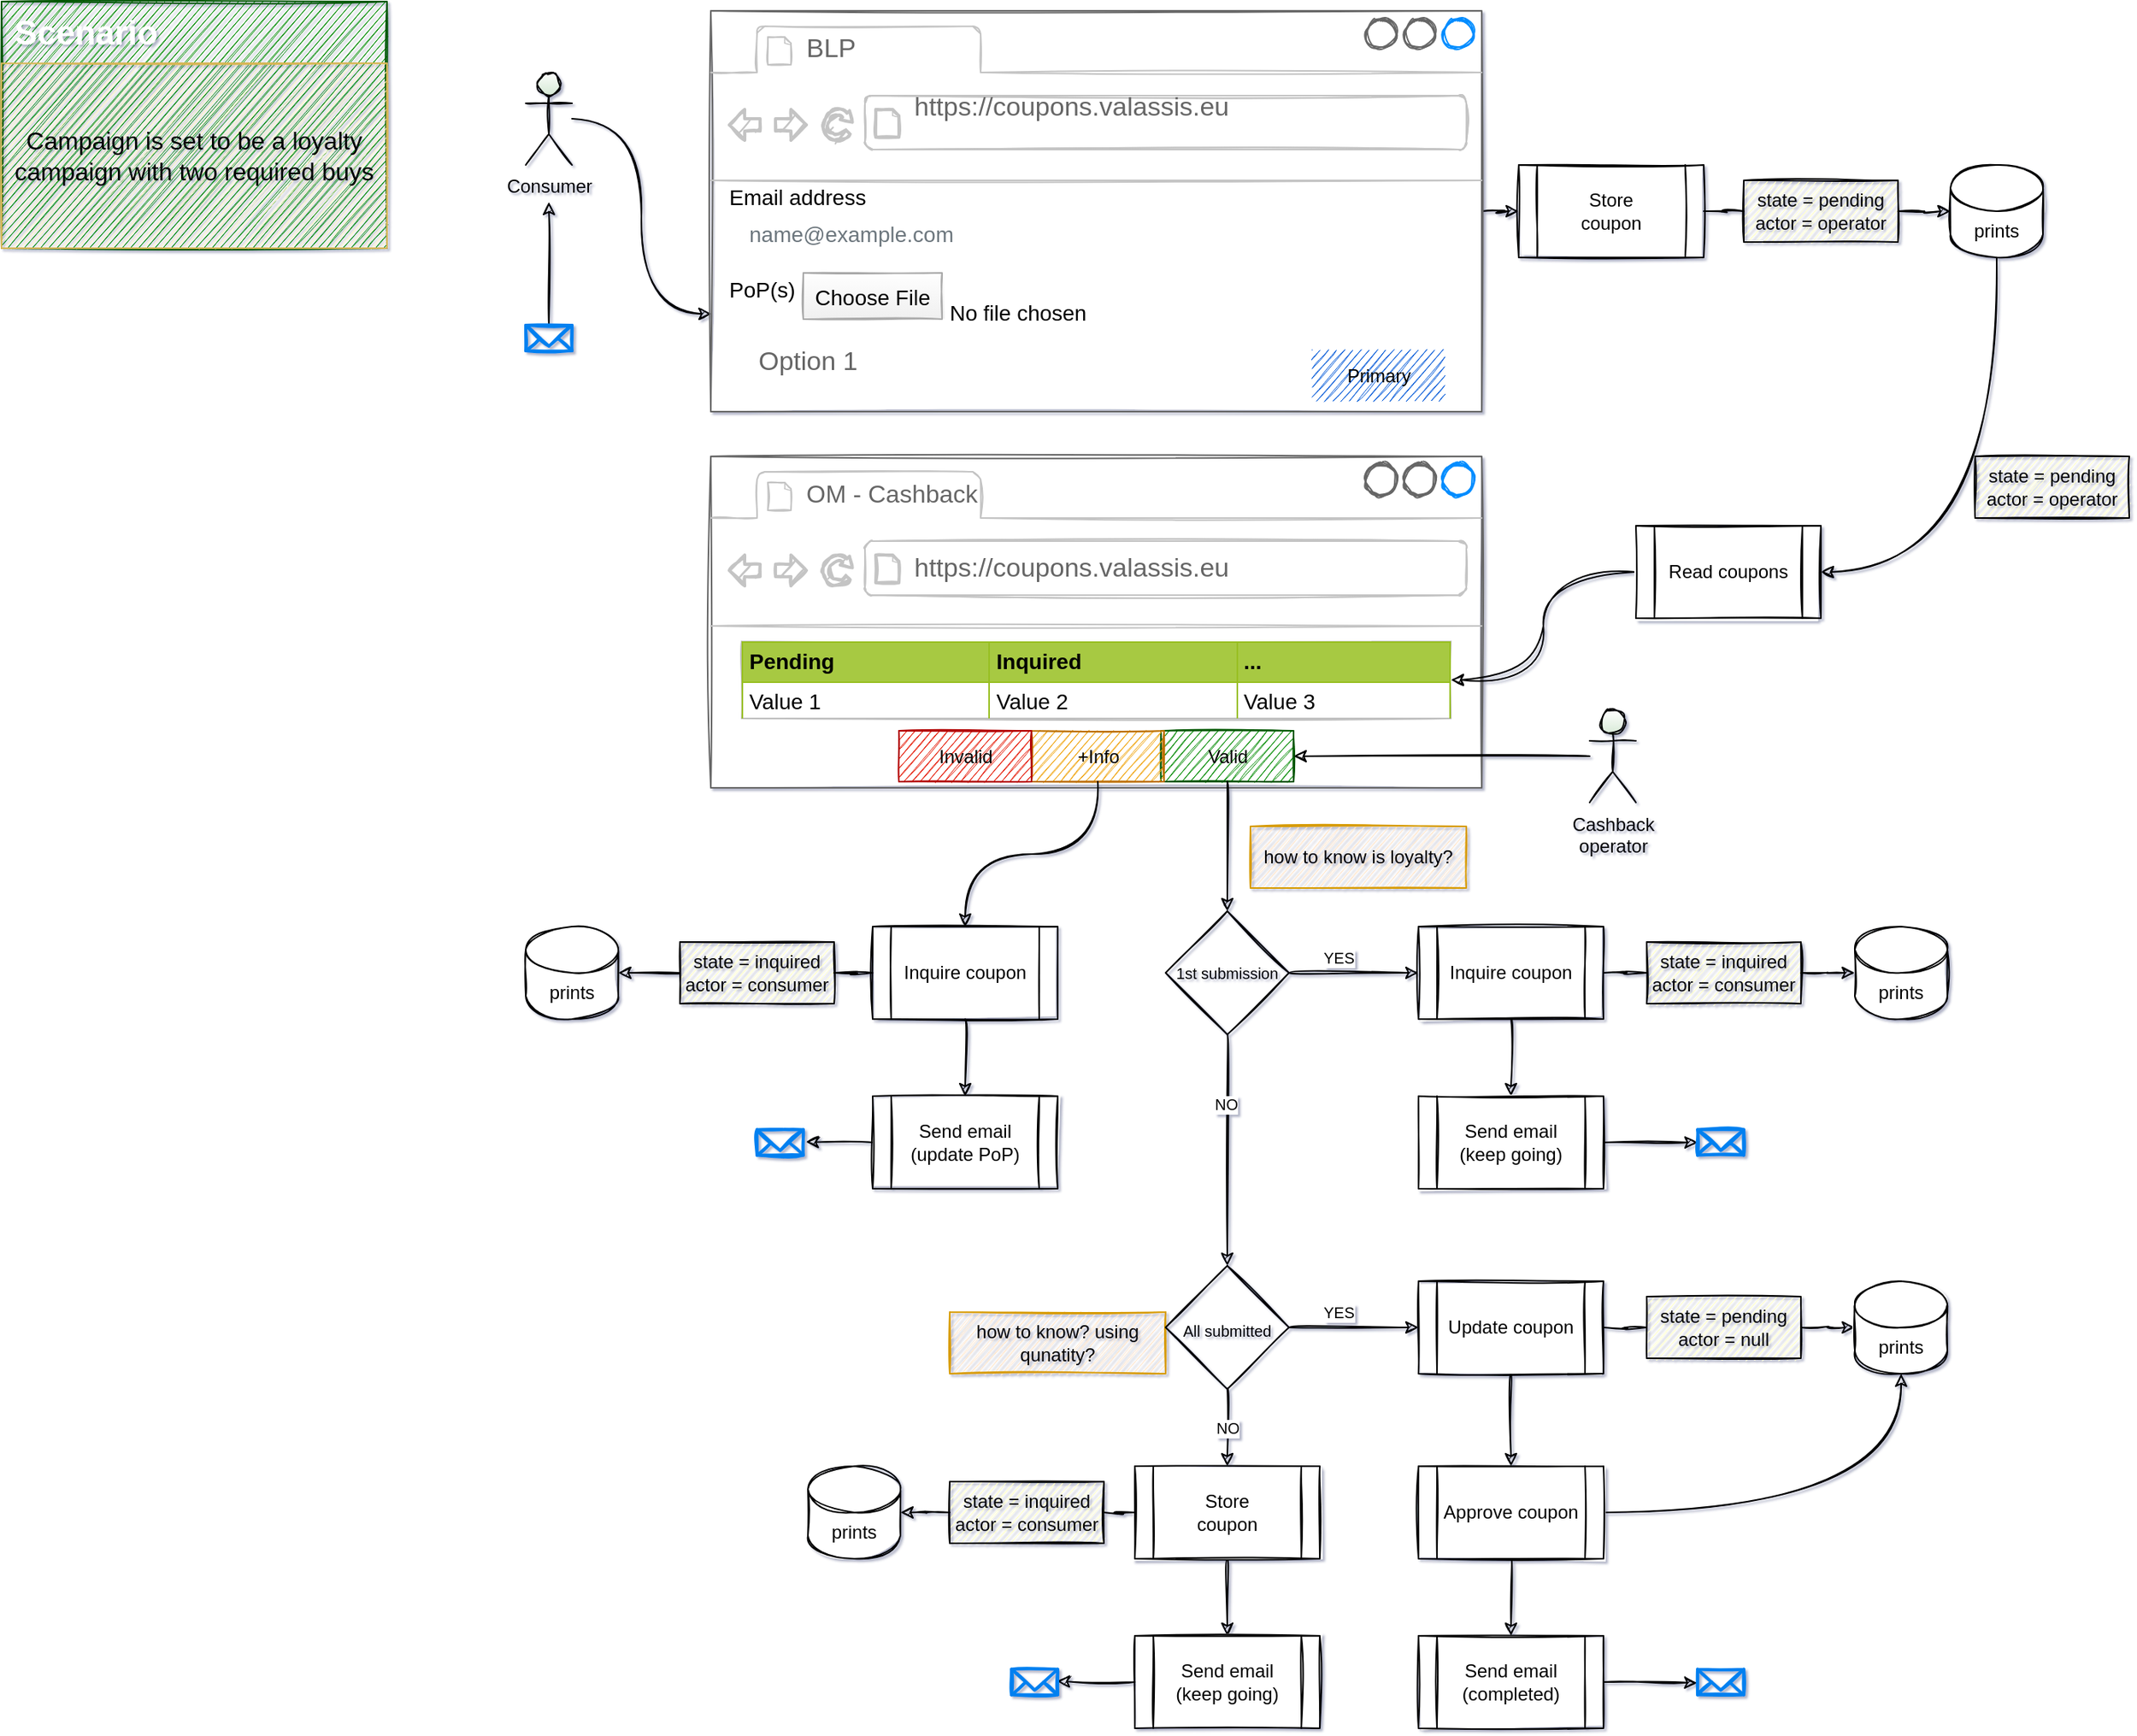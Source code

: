 <mxfile version="20.4.0" type="github" pages="3">
  <diagram id="WDtbSaIOtYO46Cujb4ph" name="User flow">
    <mxGraphModel dx="1397" dy="731" grid="1" gridSize="10" guides="1" tooltips="1" connect="1" arrows="1" fold="1" page="1" pageScale="1" pageWidth="827" pageHeight="1169" background="none" math="0" shadow="1">
      <root>
        <mxCell id="0" />
        <mxCell id="1" parent="0" />
        <mxCell id="3v_4tUWmUqK_jjppRktE-14" style="edgeStyle=orthogonalEdgeStyle;rounded=0;orthogonalLoop=1;jettySize=auto;html=1;entryX=0.001;entryY=0.756;entryDx=0;entryDy=0;entryPerimeter=0;curved=1;sketch=1;" parent="1" source="sTq3fyHOb8zxf3gA4Tlx-1" target="3v_4tUWmUqK_jjppRktE-1" edge="1">
          <mxGeometry relative="1" as="geometry" />
        </mxCell>
        <mxCell id="sTq3fyHOb8zxf3gA4Tlx-1" value="Consumer" style="shape=umlActor;verticalLabelPosition=bottom;verticalAlign=top;html=1;outlineConnect=0;flipH=1;direction=east;gradientColor=#D5E8D4;align=center;sketch=1;rounded=0;" parent="1" vertex="1">
          <mxGeometry x="370" y="56" width="30" height="60" as="geometry" />
        </mxCell>
        <mxCell id="W3pFJFj1xsrFRELfI108-1" value="" style="rounded=0;whiteSpace=wrap;html=1;fillColor=#008a00;fontColor=#FFFFFF;strokeColor=#005700;sketch=1;" parent="1" vertex="1">
          <mxGeometry x="30" y="10" width="250" height="160" as="geometry" />
        </mxCell>
        <mxCell id="W3pFJFj1xsrFRELfI108-2" value="Scenario" style="text;html=1;strokeColor=none;fillColor=none;align=center;verticalAlign=middle;whiteSpace=wrap;rounded=0;fontStyle=1;fontSize=22;fontColor=#FFFFFF;sketch=1;" parent="1" vertex="1">
          <mxGeometry x="30" y="16" width="110" height="30" as="geometry" />
        </mxCell>
        <mxCell id="W3pFJFj1xsrFRELfI108-3" value="Campaign is set to be a loyalty campaign with two required buys" style="text;html=1;strokeColor=#d6b656;fillColor=#fff2cc;align=center;verticalAlign=middle;whiteSpace=wrap;rounded=0;fontSize=16;sketch=1;" parent="1" vertex="1">
          <mxGeometry x="30" y="50" width="250" height="120" as="geometry" />
        </mxCell>
        <mxCell id="1uWXZRWAopc-pWMOSLoT-41" style="edgeStyle=orthogonalEdgeStyle;rounded=0;sketch=1;orthogonalLoop=1;jettySize=auto;html=1;entryX=0;entryY=0.5;entryDx=0;entryDy=0;shadow=0;fontSize=10;curved=1;" parent="1" source="3v_4tUWmUqK_jjppRktE-1" target="3v_4tUWmUqK_jjppRktE-19" edge="1">
          <mxGeometry relative="1" as="geometry" />
        </mxCell>
        <mxCell id="3v_4tUWmUqK_jjppRktE-1" value="" style="strokeWidth=1;shadow=0;dashed=0;align=center;html=1;shape=mxgraph.mockup.containers.browserWindow;rSize=0;strokeColor=#666666;strokeColor2=#008cff;strokeColor3=#c4c4c4;mainText=,;recursiveResize=0;sketch=1;rounded=0;" parent="1" vertex="1">
          <mxGeometry x="490" y="16" width="500" height="260" as="geometry" />
        </mxCell>
        <mxCell id="3v_4tUWmUqK_jjppRktE-2" value="BLP" style="strokeWidth=1;shadow=0;dashed=0;align=center;html=1;shape=mxgraph.mockup.containers.anchor;fontSize=17;fontColor=#666666;align=left;sketch=1;rounded=0;" parent="3v_4tUWmUqK_jjppRktE-1" vertex="1">
          <mxGeometry x="60" y="12" width="110" height="26" as="geometry" />
        </mxCell>
        <mxCell id="3v_4tUWmUqK_jjppRktE-23" value="" style="group;sketch=1;rounded=0;" parent="3v_4tUWmUqK_jjppRktE-1" vertex="1" connectable="0">
          <mxGeometry x="10" y="50" width="466" height="203" as="geometry" />
        </mxCell>
        <mxCell id="3v_4tUWmUqK_jjppRktE-3" value="https://coupons.valassis.eu" style="strokeWidth=1;shadow=0;dashed=0;align=center;html=1;shape=mxgraph.mockup.containers.anchor;rSize=0;fontSize=17;fontColor=#666666;align=left;sketch=1;rounded=0;" parent="3v_4tUWmUqK_jjppRktE-23" vertex="1">
          <mxGeometry x="120" width="250" height="26" as="geometry" />
        </mxCell>
        <mxCell id="3v_4tUWmUqK_jjppRktE-4" value="name@example.com" style="html=1;shadow=0;dashed=0;shape=mxgraph.bootstrap.rrect;rSize=5;fillColor=none;strokeColor=#999999;align=left;spacing=15;fontSize=14;fontColor=#6C767D;sketch=1;rounded=0;" parent="3v_4tUWmUqK_jjppRktE-23" vertex="1">
          <mxGeometry width="320" height="30" relative="1" as="geometry">
            <mxPoint y="80" as="offset" />
          </mxGeometry>
        </mxCell>
        <mxCell id="3v_4tUWmUqK_jjppRktE-5" value="Email address" style="fillColor=none;strokeColor=none;align=left;fontSize=14;sketch=1;rounded=0;" parent="3v_4tUWmUqK_jjppRktE-23" vertex="1">
          <mxGeometry y="50" width="260" height="40" as="geometry" />
        </mxCell>
        <mxCell id="3v_4tUWmUqK_jjppRktE-6" value="PoP(s)" style="fillColor=none;strokeColor=none;align=left;fontSize=14;sketch=1;rounded=0;" parent="3v_4tUWmUqK_jjppRktE-23" vertex="1">
          <mxGeometry y="110" width="150" height="40" as="geometry" />
        </mxCell>
        <mxCell id="3v_4tUWmUqK_jjppRktE-7" value="Choose File" style="fillColor=#FEFEFE;strokeColor=#AAAAAA;fontSize=14;gradientColor=#F0F0F0;sketch=1;rounded=0;" parent="3v_4tUWmUqK_jjppRktE-23" vertex="1">
          <mxGeometry x="50" y="120" width="90" height="30" as="geometry" />
        </mxCell>
        <mxCell id="3v_4tUWmUqK_jjppRktE-11" value="&lt;font color=&quot;#000000&quot;&gt;Primary&lt;/font&gt;" style="rounded=0;fillColor=#0057D8;strokeColor=none;html=1;fontColor=#ffffff;align=center;verticalAlign=middle;fontStyle=0;fontSize=12;sketch=1;" parent="3v_4tUWmUqK_jjppRktE-23" vertex="1">
          <mxGeometry x="380" y="170" width="86" height="33" as="geometry" />
        </mxCell>
        <mxCell id="3v_4tUWmUqK_jjppRktE-8" value="No file chosen" style="fillColor=none;strokeColor=none;align=left;fontSize=14;spacing=5;sketch=1;rounded=0;" parent="3v_4tUWmUqK_jjppRktE-1" vertex="1">
          <mxGeometry x="150" y="180" width="230" height="30" as="geometry" />
        </mxCell>
        <mxCell id="3v_4tUWmUqK_jjppRktE-9" value="Option 1" style="strokeWidth=1;shadow=0;dashed=0;align=center;html=1;shape=mxgraph.mockup.forms.rrect;rSize=0;fillColor=#eeeeee;strokeColor=#999999;gradientColor=#cccccc;align=left;spacingLeft=4;fontSize=17;fontColor=#666666;labelPosition=right;sketch=1;rounded=0;" parent="3v_4tUWmUqK_jjppRktE-1" vertex="1">
          <mxGeometry x="10" y="220" width="15" height="15" as="geometry" />
        </mxCell>
        <mxCell id="1uWXZRWAopc-pWMOSLoT-110" style="edgeStyle=orthogonalEdgeStyle;curved=1;sketch=1;hachureGap=4;jiggle=2;orthogonalLoop=1;jettySize=auto;html=1;entryX=1;entryY=0.5;entryDx=0;entryDy=0;strokeColor=default;fontFamily=Architects Daughter;fontSource=https%3A%2F%2Ffonts.googleapis.com%2Fcss%3Ffamily%3DArchitects%2BDaughter;fontSize=16;fontColor=#030303;exitX=0.5;exitY=1;exitDx=0;exitDy=0;exitPerimeter=0;" parent="1" source="3v_4tUWmUqK_jjppRktE-17" target="1uWXZRWAopc-pWMOSLoT-108" edge="1">
          <mxGeometry relative="1" as="geometry" />
        </mxCell>
        <mxCell id="3v_4tUWmUqK_jjppRktE-17" value="prints&lt;br&gt;" style="shape=cylinder3;whiteSpace=wrap;html=1;boundedLbl=1;backgroundOutline=1;size=15;gradientColor=none;sketch=1;rounded=0;" parent="1" vertex="1">
          <mxGeometry x="1294" y="116" width="60" height="60" as="geometry" />
        </mxCell>
        <mxCell id="1uWXZRWAopc-pWMOSLoT-40" style="edgeStyle=orthogonalEdgeStyle;rounded=0;sketch=1;orthogonalLoop=1;jettySize=auto;html=1;entryX=0;entryY=0.5;entryDx=0;entryDy=0;entryPerimeter=0;shadow=0;fontSize=10;startArrow=none;curved=1;" parent="1" source="3v_4tUWmUqK_jjppRktE-22" target="3v_4tUWmUqK_jjppRktE-17" edge="1">
          <mxGeometry relative="1" as="geometry" />
        </mxCell>
        <mxCell id="3v_4tUWmUqK_jjppRktE-19" value="Store&lt;br&gt;coupon" style="shape=process;whiteSpace=wrap;html=1;backgroundOutline=1;gradientColor=none;sketch=1;rounded=0;" parent="1" vertex="1">
          <mxGeometry x="1014" y="116" width="120" height="60" as="geometry" />
        </mxCell>
        <mxCell id="1uWXZRWAopc-pWMOSLoT-1" value="" style="strokeWidth=1;shadow=0;dashed=0;align=center;html=1;shape=mxgraph.mockup.containers.browserWindow;rSize=0;strokeColor=#666666;strokeColor2=#008cff;strokeColor3=#c4c4c4;mainText=,;recursiveResize=0;sketch=1;rounded=0;" parent="1" vertex="1">
          <mxGeometry x="490" y="305" width="500" height="215" as="geometry" />
        </mxCell>
        <mxCell id="1uWXZRWAopc-pWMOSLoT-2" value="&lt;font style=&quot;font-size: 16px;&quot;&gt;OM - Cashback&lt;/font&gt;" style="strokeWidth=1;shadow=0;dashed=0;align=center;html=1;shape=mxgraph.mockup.containers.anchor;fontSize=17;fontColor=#666666;align=left;sketch=1;rounded=0;" parent="1uWXZRWAopc-pWMOSLoT-1" vertex="1">
          <mxGeometry x="60" y="12" width="110" height="26" as="geometry" />
        </mxCell>
        <mxCell id="1uWXZRWAopc-pWMOSLoT-3" value="https://coupons.valassis.eu" style="strokeWidth=1;shadow=0;dashed=0;align=center;html=1;shape=mxgraph.mockup.containers.anchor;rSize=0;fontSize=17;fontColor=#666666;align=left;sketch=1;rounded=0;" parent="1uWXZRWAopc-pWMOSLoT-1" vertex="1">
          <mxGeometry x="130" y="60" width="250" height="26" as="geometry" />
        </mxCell>
        <mxCell id="1uWXZRWAopc-pWMOSLoT-4" value="&lt;font color=&quot;#000000&quot;&gt;Valid&lt;/font&gt;" style="rounded=0;fillColor=#008a00;strokeColor=#005700;html=1;fontColor=#ffffff;align=center;verticalAlign=middle;fontStyle=0;fontSize=12;sketch=1;" parent="1uWXZRWAopc-pWMOSLoT-1" vertex="1">
          <mxGeometry x="292" y="178" width="86" height="33" as="geometry" />
        </mxCell>
        <mxCell id="1uWXZRWAopc-pWMOSLoT-5" value="&lt;table border=&quot;1&quot; width=&quot;100%&quot; height=&quot;100%&quot; cellpadding=&quot;4&quot; style=&quot;width: 100%; height: 100%; border-collapse: collapse; font-size: 14px;&quot;&gt;&lt;tbody&gt;&lt;tr style=&quot;background-color: rgb(167, 201, 66); border: 1px solid rgb(152, 191, 33);&quot;&gt;&lt;th align=&quot;left&quot;&gt;&lt;font style=&quot;font-size: 14px;&quot;&gt;Pending&lt;/font&gt;&lt;/th&gt;&lt;th align=&quot;left&quot;&gt;&lt;font style=&quot;font-size: 14px;&quot;&gt;Inquired&lt;/font&gt;&lt;/th&gt;&lt;th align=&quot;left&quot;&gt;&lt;font style=&quot;font-size: 14px;&quot;&gt;...&lt;/font&gt;&lt;/th&gt;&lt;/tr&gt;&lt;tr style=&quot;border:1px solid #98bf21;&quot;&gt;&lt;td&gt;&lt;font style=&quot;font-size: 14px;&quot;&gt;Value 1&lt;/font&gt;&lt;/td&gt;&lt;td&gt;&lt;font style=&quot;font-size: 14px;&quot;&gt;Value 2&lt;/font&gt;&lt;/td&gt;&lt;td&gt;&lt;font style=&quot;font-size: 14px;&quot;&gt;Value 3&lt;/font&gt;&lt;/td&gt;&lt;/tr&gt;&lt;/tbody&gt;&lt;/table&gt;" style="text;html=1;strokeColor=#c0c0c0;fillColor=#ffffff;overflow=fill;rounded=0;fontSize=16;fontColor=#000000;sketch=1;" parent="1uWXZRWAopc-pWMOSLoT-1" vertex="1">
          <mxGeometry x="20" y="120" width="460" height="50" as="geometry" />
        </mxCell>
        <mxCell id="1uWXZRWAopc-pWMOSLoT-6" value="+Info" style="rounded=0;fillColor=#f0a30a;strokeColor=#BD7000;html=1;fontColor=#000000;align=center;verticalAlign=middle;fontStyle=0;fontSize=12;sketch=1;" parent="1uWXZRWAopc-pWMOSLoT-1" vertex="1">
          <mxGeometry x="208" y="178" width="86" height="33" as="geometry" />
        </mxCell>
        <mxCell id="1uWXZRWAopc-pWMOSLoT-7" value="&lt;font color=&quot;#030303&quot;&gt;Invalid&lt;/font&gt;" style="rounded=0;fillColor=#e51400;strokeColor=#B20000;html=1;fontColor=#ffffff;align=center;verticalAlign=middle;fontStyle=0;fontSize=12;sketch=1;" parent="1uWXZRWAopc-pWMOSLoT-1" vertex="1">
          <mxGeometry x="122" y="178" width="86" height="33" as="geometry" />
        </mxCell>
        <mxCell id="1uWXZRWAopc-pWMOSLoT-42" style="edgeStyle=orthogonalEdgeStyle;rounded=0;sketch=1;orthogonalLoop=1;jettySize=auto;html=1;entryX=1;entryY=0.5;entryDx=0;entryDy=0;shadow=0;fontSize=10;curved=1;" parent="1" source="1uWXZRWAopc-pWMOSLoT-8" target="1uWXZRWAopc-pWMOSLoT-4" edge="1">
          <mxGeometry relative="1" as="geometry" />
        </mxCell>
        <mxCell id="1uWXZRWAopc-pWMOSLoT-8" value="Cashback&lt;br&gt;operator" style="shape=umlActor;verticalLabelPosition=bottom;verticalAlign=top;html=1;outlineConnect=0;flipH=1;direction=east;gradientColor=#D5E8D4;align=center;sketch=1;rounded=0;" parent="1" vertex="1">
          <mxGeometry x="1060" y="469.5" width="30" height="60" as="geometry" />
        </mxCell>
        <mxCell id="1uWXZRWAopc-pWMOSLoT-11" value="prints&lt;br&gt;" style="shape=cylinder3;whiteSpace=wrap;html=1;boundedLbl=1;backgroundOutline=1;size=15;gradientColor=none;sketch=1;rounded=0;" parent="1" vertex="1">
          <mxGeometry x="553" y="960" width="60" height="60" as="geometry" />
        </mxCell>
        <mxCell id="1uWXZRWAopc-pWMOSLoT-14" style="edgeStyle=orthogonalEdgeStyle;rounded=0;orthogonalLoop=1;jettySize=auto;html=1;entryX=1;entryY=0.5;entryDx=0;entryDy=0;entryPerimeter=0;fontSize=16;startArrow=none;curved=1;sketch=1;" parent="1" source="1uWXZRWAopc-pWMOSLoT-12" target="1uWXZRWAopc-pWMOSLoT-11" edge="1">
          <mxGeometry relative="1" as="geometry" />
        </mxCell>
        <mxCell id="1uWXZRWAopc-pWMOSLoT-17" style="edgeStyle=orthogonalEdgeStyle;rounded=0;orthogonalLoop=1;jettySize=auto;html=1;entryX=0.5;entryY=0;entryDx=0;entryDy=0;fontSize=16;curved=1;sketch=1;" parent="1" source="1uWXZRWAopc-pWMOSLoT-13" target="1uWXZRWAopc-pWMOSLoT-16" edge="1">
          <mxGeometry relative="1" as="geometry" />
        </mxCell>
        <mxCell id="1uWXZRWAopc-pWMOSLoT-13" value="Store&lt;br&gt;coupon" style="shape=process;whiteSpace=wrap;html=1;backgroundOutline=1;gradientColor=none;sketch=1;rounded=0;" parent="1" vertex="1">
          <mxGeometry x="765" y="960" width="120" height="60" as="geometry" />
        </mxCell>
        <mxCell id="1uWXZRWAopc-pWMOSLoT-104" style="edgeStyle=orthogonalEdgeStyle;rounded=0;sketch=1;orthogonalLoop=1;jettySize=auto;html=1;entryX=0.984;entryY=0.466;entryDx=0;entryDy=0;entryPerimeter=0;shadow=0;fontSize=10;curved=1;" parent="1" source="1uWXZRWAopc-pWMOSLoT-16" target="1uWXZRWAopc-pWMOSLoT-103" edge="1">
          <mxGeometry relative="1" as="geometry" />
        </mxCell>
        <mxCell id="1uWXZRWAopc-pWMOSLoT-16" value="Send email&lt;br&gt;(keep going)" style="shape=process;whiteSpace=wrap;html=1;backgroundOutline=1;gradientColor=none;sketch=1;rounded=0;" parent="1" vertex="1">
          <mxGeometry x="765" y="1070" width="120" height="60" as="geometry" />
        </mxCell>
        <mxCell id="1uWXZRWAopc-pWMOSLoT-26" value="prints&lt;br&gt;" style="shape=cylinder3;whiteSpace=wrap;html=1;boundedLbl=1;backgroundOutline=1;size=15;gradientColor=none;sketch=1;rounded=0;" parent="1" vertex="1">
          <mxGeometry x="1232" y="610" width="60" height="60" as="geometry" />
        </mxCell>
        <mxCell id="1uWXZRWAopc-pWMOSLoT-68" style="edgeStyle=orthogonalEdgeStyle;rounded=0;sketch=1;orthogonalLoop=1;jettySize=auto;html=1;entryX=0.5;entryY=0;entryDx=0;entryDy=0;shadow=0;fontSize=10;curved=1;" parent="1" source="1uWXZRWAopc-pWMOSLoT-29" target="1uWXZRWAopc-pWMOSLoT-67" edge="1">
          <mxGeometry relative="1" as="geometry" />
        </mxCell>
        <mxCell id="1uWXZRWAopc-pWMOSLoT-69" style="edgeStyle=orthogonalEdgeStyle;rounded=0;sketch=1;orthogonalLoop=1;jettySize=auto;html=1;entryX=0.5;entryY=1;entryDx=0;entryDy=0;entryPerimeter=0;shadow=0;fontSize=10;curved=1;" parent="1" source="1uWXZRWAopc-pWMOSLoT-29" target="1uWXZRWAopc-pWMOSLoT-62" edge="1">
          <mxGeometry relative="1" as="geometry" />
        </mxCell>
        <mxCell id="1uWXZRWAopc-pWMOSLoT-29" value="Approve coupon" style="shape=process;whiteSpace=wrap;html=1;backgroundOutline=1;gradientColor=none;sketch=1;rounded=0;" parent="1" vertex="1">
          <mxGeometry x="949" y="960" width="120" height="60" as="geometry" />
        </mxCell>
        <mxCell id="1uWXZRWAopc-pWMOSLoT-36" value="how to know? using qunatity?" style="text;html=1;strokeColor=#d79b00;fillColor=#ffe6cc;align=center;verticalAlign=middle;whiteSpace=wrap;rounded=0;sketch=1;" parent="1" vertex="1">
          <mxGeometry x="645" y="860" width="140" height="40" as="geometry" />
        </mxCell>
        <mxCell id="1uWXZRWAopc-pWMOSLoT-51" style="edgeStyle=orthogonalEdgeStyle;rounded=0;sketch=1;orthogonalLoop=1;jettySize=auto;html=1;entryX=0;entryY=0.5;entryDx=0;entryDy=0;shadow=0;fontSize=10;curved=1;" parent="1" source="1uWXZRWAopc-pWMOSLoT-48" target="1uWXZRWAopc-pWMOSLoT-50" edge="1">
          <mxGeometry relative="1" as="geometry" />
        </mxCell>
        <mxCell id="1uWXZRWAopc-pWMOSLoT-58" style="edgeStyle=orthogonalEdgeStyle;rounded=0;sketch=1;orthogonalLoop=1;jettySize=auto;html=1;shadow=0;fontSize=10;curved=1;" parent="1" source="1uWXZRWAopc-pWMOSLoT-48" target="1uWXZRWAopc-pWMOSLoT-57" edge="1">
          <mxGeometry relative="1" as="geometry" />
        </mxCell>
        <mxCell id="1uWXZRWAopc-pWMOSLoT-73" value="NO" style="edgeLabel;html=1;align=center;verticalAlign=middle;resizable=0;points=[];fontSize=10;sketch=1;rounded=0;" parent="1uWXZRWAopc-pWMOSLoT-58" vertex="1" connectable="0">
          <mxGeometry x="-0.401" y="-1" relative="1" as="geometry">
            <mxPoint as="offset" />
          </mxGeometry>
        </mxCell>
        <mxCell id="1uWXZRWAopc-pWMOSLoT-48" value="1st submission" style="rhombus;whiteSpace=wrap;html=1;strokeColor=default;fontSize=10;fillColor=none;gradientColor=none;sketch=1;rounded=0;" parent="1" vertex="1">
          <mxGeometry x="785" y="600" width="80" height="80" as="geometry" />
        </mxCell>
        <mxCell id="1uWXZRWAopc-pWMOSLoT-49" style="edgeStyle=orthogonalEdgeStyle;rounded=0;sketch=1;orthogonalLoop=1;jettySize=auto;html=1;entryX=0.5;entryY=0;entryDx=0;entryDy=0;shadow=0;fontSize=10;curved=1;" parent="1" source="1uWXZRWAopc-pWMOSLoT-4" target="1uWXZRWAopc-pWMOSLoT-48" edge="1">
          <mxGeometry relative="1" as="geometry" />
        </mxCell>
        <mxCell id="1uWXZRWAopc-pWMOSLoT-52" style="edgeStyle=orthogonalEdgeStyle;rounded=0;sketch=1;orthogonalLoop=1;jettySize=auto;html=1;shadow=0;fontSize=10;startArrow=none;curved=1;" parent="1" source="1uWXZRWAopc-pWMOSLoT-27" target="1uWXZRWAopc-pWMOSLoT-26" edge="1">
          <mxGeometry relative="1" as="geometry" />
        </mxCell>
        <mxCell id="1uWXZRWAopc-pWMOSLoT-55" style="edgeStyle=orthogonalEdgeStyle;rounded=0;sketch=1;orthogonalLoop=1;jettySize=auto;html=1;entryX=0.5;entryY=0;entryDx=0;entryDy=0;shadow=0;fontSize=10;curved=1;" parent="1" source="1uWXZRWAopc-pWMOSLoT-50" target="1uWXZRWAopc-pWMOSLoT-54" edge="1">
          <mxGeometry relative="1" as="geometry" />
        </mxCell>
        <mxCell id="1uWXZRWAopc-pWMOSLoT-50" value="Inquire coupon" style="shape=process;whiteSpace=wrap;html=1;backgroundOutline=1;gradientColor=none;sketch=1;rounded=0;" parent="1" vertex="1">
          <mxGeometry x="949" y="610" width="120" height="60" as="geometry" />
        </mxCell>
        <mxCell id="1uWXZRWAopc-pWMOSLoT-53" value="YES" style="edgeLabel;html=1;align=center;verticalAlign=middle;resizable=0;points=[];fontSize=10;sketch=1;rounded=0;" parent="1" vertex="1" connectable="0">
          <mxGeometry x="892" y="630" as="geometry">
            <mxPoint x="5" as="offset" />
          </mxGeometry>
        </mxCell>
        <mxCell id="1uWXZRWAopc-pWMOSLoT-100" style="edgeStyle=orthogonalEdgeStyle;rounded=0;sketch=1;orthogonalLoop=1;jettySize=auto;html=1;shadow=0;fontSize=10;curved=1;" parent="1" source="1uWXZRWAopc-pWMOSLoT-54" target="1uWXZRWAopc-pWMOSLoT-99" edge="1">
          <mxGeometry relative="1" as="geometry" />
        </mxCell>
        <mxCell id="1uWXZRWAopc-pWMOSLoT-54" value="Send email&lt;br&gt;(keep going)" style="shape=process;whiteSpace=wrap;html=1;backgroundOutline=1;gradientColor=none;sketch=1;rounded=0;" parent="1" vertex="1">
          <mxGeometry x="949" y="720" width="120" height="60" as="geometry" />
        </mxCell>
        <mxCell id="1uWXZRWAopc-pWMOSLoT-27" value="state = inquired&lt;br&gt;actor = consumer" style="text;html=1;strokeColor=default;fillColor=#FFFFCC;align=center;verticalAlign=middle;whiteSpace=wrap;rounded=0;gradientColor=none;sketch=1;" parent="1" vertex="1">
          <mxGeometry x="1097" y="620" width="100" height="40" as="geometry" />
        </mxCell>
        <mxCell id="1uWXZRWAopc-pWMOSLoT-56" value="" style="edgeStyle=orthogonalEdgeStyle;rounded=0;sketch=1;orthogonalLoop=1;jettySize=auto;html=1;shadow=0;fontSize=10;endArrow=none;curved=1;" parent="1" source="1uWXZRWAopc-pWMOSLoT-50" target="1uWXZRWAopc-pWMOSLoT-27" edge="1">
          <mxGeometry relative="1" as="geometry">
            <mxPoint x="1069" y="640" as="sourcePoint" />
            <mxPoint x="1232" y="640" as="targetPoint" />
          </mxGeometry>
        </mxCell>
        <mxCell id="1uWXZRWAopc-pWMOSLoT-61" style="edgeStyle=orthogonalEdgeStyle;rounded=0;sketch=1;orthogonalLoop=1;jettySize=auto;html=1;entryX=0;entryY=0.5;entryDx=0;entryDy=0;shadow=0;fontSize=10;curved=1;" parent="1" source="1uWXZRWAopc-pWMOSLoT-57" target="1uWXZRWAopc-pWMOSLoT-59" edge="1">
          <mxGeometry relative="1" as="geometry" />
        </mxCell>
        <mxCell id="1uWXZRWAopc-pWMOSLoT-71" value="NO" style="edgeStyle=orthogonalEdgeStyle;rounded=0;sketch=1;orthogonalLoop=1;jettySize=auto;html=1;entryX=0.5;entryY=0;entryDx=0;entryDy=0;shadow=0;fontSize=10;curved=1;" parent="1" source="1uWXZRWAopc-pWMOSLoT-57" target="1uWXZRWAopc-pWMOSLoT-13" edge="1">
          <mxGeometry relative="1" as="geometry" />
        </mxCell>
        <mxCell id="1uWXZRWAopc-pWMOSLoT-57" value="&lt;font style=&quot;font-size: 10px;&quot;&gt;All submitted&lt;/font&gt;" style="rhombus;whiteSpace=wrap;html=1;strokeColor=default;fontSize=16;fillColor=none;gradientColor=none;sketch=1;rounded=0;" parent="1" vertex="1">
          <mxGeometry x="785" y="830" width="80" height="80" as="geometry" />
        </mxCell>
        <mxCell id="1uWXZRWAopc-pWMOSLoT-63" style="edgeStyle=orthogonalEdgeStyle;rounded=0;sketch=1;orthogonalLoop=1;jettySize=auto;html=1;entryX=0;entryY=0.5;entryDx=0;entryDy=0;entryPerimeter=0;shadow=0;fontSize=10;startArrow=none;curved=1;" parent="1" source="1uWXZRWAopc-pWMOSLoT-32" target="1uWXZRWAopc-pWMOSLoT-62" edge="1">
          <mxGeometry relative="1" as="geometry" />
        </mxCell>
        <mxCell id="1uWXZRWAopc-pWMOSLoT-66" style="edgeStyle=orthogonalEdgeStyle;rounded=0;sketch=1;orthogonalLoop=1;jettySize=auto;html=1;entryX=0.5;entryY=0;entryDx=0;entryDy=0;shadow=0;fontSize=10;curved=1;" parent="1" source="1uWXZRWAopc-pWMOSLoT-59" target="1uWXZRWAopc-pWMOSLoT-29" edge="1">
          <mxGeometry relative="1" as="geometry" />
        </mxCell>
        <mxCell id="1uWXZRWAopc-pWMOSLoT-59" value="Update coupon" style="shape=process;whiteSpace=wrap;html=1;backgroundOutline=1;gradientColor=none;sketch=1;rounded=0;" parent="1" vertex="1">
          <mxGeometry x="949" y="840" width="120" height="60" as="geometry" />
        </mxCell>
        <mxCell id="1uWXZRWAopc-pWMOSLoT-62" value="prints&lt;br&gt;" style="shape=cylinder3;whiteSpace=wrap;html=1;boundedLbl=1;backgroundOutline=1;size=15;gradientColor=none;sketch=1;rounded=0;" parent="1" vertex="1">
          <mxGeometry x="1232" y="840" width="60" height="60" as="geometry" />
        </mxCell>
        <mxCell id="1uWXZRWAopc-pWMOSLoT-32" value="state = pending&lt;br&gt;actor = null" style="text;html=1;strokeColor=default;fillColor=#FFFFCC;align=center;verticalAlign=middle;whiteSpace=wrap;rounded=0;gradientColor=none;sketch=1;" parent="1" vertex="1">
          <mxGeometry x="1097" y="850" width="100" height="40" as="geometry" />
        </mxCell>
        <mxCell id="1uWXZRWAopc-pWMOSLoT-65" value="" style="edgeStyle=orthogonalEdgeStyle;rounded=0;sketch=1;orthogonalLoop=1;jettySize=auto;html=1;entryX=0;entryY=0.5;entryDx=0;entryDy=0;entryPerimeter=0;shadow=0;fontSize=10;endArrow=none;curved=1;" parent="1" source="1uWXZRWAopc-pWMOSLoT-59" target="1uWXZRWAopc-pWMOSLoT-32" edge="1">
          <mxGeometry relative="1" as="geometry">
            <mxPoint x="1069" y="870" as="sourcePoint" />
            <mxPoint x="1232" y="870" as="targetPoint" />
          </mxGeometry>
        </mxCell>
        <mxCell id="1uWXZRWAopc-pWMOSLoT-102" style="edgeStyle=orthogonalEdgeStyle;rounded=0;sketch=1;orthogonalLoop=1;jettySize=auto;html=1;entryX=-0.006;entryY=0.533;entryDx=0;entryDy=0;entryPerimeter=0;shadow=0;fontSize=10;curved=1;" parent="1" source="1uWXZRWAopc-pWMOSLoT-67" target="1uWXZRWAopc-pWMOSLoT-101" edge="1">
          <mxGeometry relative="1" as="geometry" />
        </mxCell>
        <mxCell id="1uWXZRWAopc-pWMOSLoT-67" value="Send email&lt;br&gt;(completed)" style="shape=process;whiteSpace=wrap;html=1;backgroundOutline=1;gradientColor=none;sketch=1;rounded=0;" parent="1" vertex="1">
          <mxGeometry x="949" y="1070" width="120" height="60" as="geometry" />
        </mxCell>
        <mxCell id="1uWXZRWAopc-pWMOSLoT-70" value="YES" style="edgeLabel;html=1;align=center;verticalAlign=middle;resizable=0;points=[];fontSize=10;sketch=1;rounded=0;" parent="1" vertex="1" connectable="0">
          <mxGeometry x="892" y="860" as="geometry">
            <mxPoint x="5" as="offset" />
          </mxGeometry>
        </mxCell>
        <mxCell id="1uWXZRWAopc-pWMOSLoT-72" value="" style="edgeStyle=orthogonalEdgeStyle;rounded=0;orthogonalLoop=1;jettySize=auto;html=1;entryX=1;entryY=0.5;entryDx=0;entryDy=0;entryPerimeter=0;fontSize=16;endArrow=none;curved=1;sketch=1;" parent="1" source="1uWXZRWAopc-pWMOSLoT-13" target="1uWXZRWAopc-pWMOSLoT-12" edge="1">
          <mxGeometry relative="1" as="geometry">
            <mxPoint x="765" y="990" as="sourcePoint" />
            <mxPoint x="640" y="990" as="targetPoint" />
          </mxGeometry>
        </mxCell>
        <mxCell id="1uWXZRWAopc-pWMOSLoT-12" value="state = inquired&lt;br&gt;actor = consumer" style="text;html=1;strokeColor=default;fillColor=#FFFFCC;align=center;verticalAlign=middle;whiteSpace=wrap;rounded=0;gradientColor=none;sketch=1;" parent="1" vertex="1">
          <mxGeometry x="645" y="970" width="100" height="40" as="geometry" />
        </mxCell>
        <mxCell id="3v_4tUWmUqK_jjppRktE-22" value="state = pending&lt;br&gt;actor = operator" style="text;html=1;strokeColor=default;fillColor=#FFFFCC;align=center;verticalAlign=middle;whiteSpace=wrap;rounded=0;gradientColor=none;sketch=1;" parent="1" vertex="1">
          <mxGeometry x="1160" y="126" width="100" height="40" as="geometry" />
        </mxCell>
        <mxCell id="1uWXZRWAopc-pWMOSLoT-74" value="" style="edgeStyle=orthogonalEdgeStyle;rounded=0;sketch=1;orthogonalLoop=1;jettySize=auto;html=1;entryX=0;entryY=0.5;entryDx=0;entryDy=0;entryPerimeter=0;shadow=0;fontSize=10;endArrow=none;curved=1;" parent="1" source="3v_4tUWmUqK_jjppRktE-19" target="3v_4tUWmUqK_jjppRktE-22" edge="1">
          <mxGeometry relative="1" as="geometry">
            <mxPoint x="1134" y="146" as="sourcePoint" />
            <mxPoint x="1260" y="146" as="targetPoint" />
          </mxGeometry>
        </mxCell>
        <mxCell id="1uWXZRWAopc-pWMOSLoT-79" style="edgeStyle=orthogonalEdgeStyle;rounded=0;sketch=1;orthogonalLoop=1;jettySize=auto;html=1;entryX=1;entryY=0.5;entryDx=0;entryDy=0;entryPerimeter=0;shadow=0;fontSize=10;startArrow=none;curved=1;" parent="1" source="1uWXZRWAopc-pWMOSLoT-80" target="1uWXZRWAopc-pWMOSLoT-78" edge="1">
          <mxGeometry relative="1" as="geometry" />
        </mxCell>
        <mxCell id="1uWXZRWAopc-pWMOSLoT-83" style="edgeStyle=orthogonalEdgeStyle;rounded=0;sketch=1;orthogonalLoop=1;jettySize=auto;html=1;entryX=0.5;entryY=0;entryDx=0;entryDy=0;shadow=0;fontSize=10;curved=1;" parent="1" source="1uWXZRWAopc-pWMOSLoT-76" target="1uWXZRWAopc-pWMOSLoT-82" edge="1">
          <mxGeometry relative="1" as="geometry" />
        </mxCell>
        <mxCell id="1uWXZRWAopc-pWMOSLoT-76" value="Inquire coupon" style="shape=process;whiteSpace=wrap;html=1;backgroundOutline=1;gradientColor=none;sketch=1;rounded=0;" parent="1" vertex="1">
          <mxGeometry x="595" y="610" width="120" height="60" as="geometry" />
        </mxCell>
        <mxCell id="1uWXZRWAopc-pWMOSLoT-77" style="edgeStyle=orthogonalEdgeStyle;rounded=0;sketch=1;orthogonalLoop=1;jettySize=auto;html=1;shadow=0;fontSize=10;curved=1;exitX=0.5;exitY=1;exitDx=0;exitDy=0;" parent="1" source="1uWXZRWAopc-pWMOSLoT-6" target="1uWXZRWAopc-pWMOSLoT-76" edge="1">
          <mxGeometry relative="1" as="geometry" />
        </mxCell>
        <mxCell id="1uWXZRWAopc-pWMOSLoT-78" value="prints&lt;br&gt;" style="shape=cylinder3;whiteSpace=wrap;html=1;boundedLbl=1;backgroundOutline=1;size=15;gradientColor=none;sketch=1;rounded=0;" parent="1" vertex="1">
          <mxGeometry x="370" y="610" width="60" height="60" as="geometry" />
        </mxCell>
        <mxCell id="1uWXZRWAopc-pWMOSLoT-80" value="state = inquired&lt;br&gt;actor = consumer" style="text;html=1;strokeColor=default;fillColor=#FFFFCC;align=center;verticalAlign=middle;whiteSpace=wrap;rounded=0;gradientColor=none;sketch=1;" parent="1" vertex="1">
          <mxGeometry x="470" y="620" width="100" height="40" as="geometry" />
        </mxCell>
        <mxCell id="1uWXZRWAopc-pWMOSLoT-81" value="" style="edgeStyle=orthogonalEdgeStyle;rounded=0;sketch=1;orthogonalLoop=1;jettySize=auto;html=1;entryX=1;entryY=0.5;entryDx=0;entryDy=0;entryPerimeter=0;shadow=0;fontSize=10;endArrow=none;curved=1;" parent="1" source="1uWXZRWAopc-pWMOSLoT-76" target="1uWXZRWAopc-pWMOSLoT-80" edge="1">
          <mxGeometry relative="1" as="geometry">
            <mxPoint x="595" y="640.0" as="sourcePoint" />
            <mxPoint x="430" y="640.0" as="targetPoint" />
          </mxGeometry>
        </mxCell>
        <mxCell id="1uWXZRWAopc-pWMOSLoT-86" style="edgeStyle=orthogonalEdgeStyle;rounded=0;sketch=1;orthogonalLoop=1;jettySize=auto;html=1;entryX=1.055;entryY=0.478;entryDx=0;entryDy=0;shadow=0;fontSize=10;entryPerimeter=0;curved=1;" parent="1" source="1uWXZRWAopc-pWMOSLoT-82" target="1uWXZRWAopc-pWMOSLoT-98" edge="1">
          <mxGeometry relative="1" as="geometry">
            <mxPoint x="550" y="750.0" as="targetPoint" />
          </mxGeometry>
        </mxCell>
        <mxCell id="1uWXZRWAopc-pWMOSLoT-82" value="Send email&lt;br&gt;(update PoP)" style="shape=process;whiteSpace=wrap;html=1;backgroundOutline=1;gradientColor=none;sketch=1;rounded=0;" parent="1" vertex="1">
          <mxGeometry x="595" y="720" width="120" height="60" as="geometry" />
        </mxCell>
        <mxCell id="1uWXZRWAopc-pWMOSLoT-98" value="" style="html=1;verticalLabelPosition=bottom;align=center;labelBackgroundColor=#ffffff;verticalAlign=top;strokeWidth=2;strokeColor=#0080F0;shadow=0;dashed=0;shape=mxgraph.ios7.icons.mail;fontSize=10;fillColor=none;gradientColor=none;sketch=1;rounded=0;" parent="1" vertex="1">
          <mxGeometry x="520" y="741.75" width="30" height="16.5" as="geometry" />
        </mxCell>
        <mxCell id="1uWXZRWAopc-pWMOSLoT-99" value="" style="html=1;verticalLabelPosition=bottom;align=center;labelBackgroundColor=#ffffff;verticalAlign=top;strokeWidth=2;strokeColor=#0080F0;shadow=0;dashed=0;shape=mxgraph.ios7.icons.mail;fontSize=10;fillColor=none;gradientColor=none;sketch=1;rounded=0;" parent="1" vertex="1">
          <mxGeometry x="1130" y="741.75" width="30" height="16.5" as="geometry" />
        </mxCell>
        <mxCell id="1uWXZRWAopc-pWMOSLoT-101" value="" style="html=1;verticalLabelPosition=bottom;align=center;labelBackgroundColor=#ffffff;verticalAlign=top;strokeWidth=2;strokeColor=#0080F0;shadow=0;dashed=0;shape=mxgraph.ios7.icons.mail;fontSize=10;fillColor=none;gradientColor=none;sketch=1;rounded=0;" parent="1" vertex="1">
          <mxGeometry x="1130" y="1091.75" width="30" height="16.5" as="geometry" />
        </mxCell>
        <mxCell id="1uWXZRWAopc-pWMOSLoT-103" value="" style="html=1;verticalLabelPosition=bottom;align=center;labelBackgroundColor=#ffffff;verticalAlign=top;strokeWidth=2;strokeColor=#0080F0;shadow=0;dashed=0;shape=mxgraph.ios7.icons.mail;fontSize=10;fillColor=none;gradientColor=none;sketch=1;rounded=0;" parent="1" vertex="1">
          <mxGeometry x="685" y="1091.75" width="30" height="16.5" as="geometry" />
        </mxCell>
        <mxCell id="1uWXZRWAopc-pWMOSLoT-106" style="edgeStyle=orthogonalEdgeStyle;rounded=0;sketch=1;orthogonalLoop=1;jettySize=auto;html=1;shadow=0;fontSize=10;curved=1;" parent="1" source="1uWXZRWAopc-pWMOSLoT-105" edge="1">
          <mxGeometry relative="1" as="geometry">
            <mxPoint x="385" y="140" as="targetPoint" />
          </mxGeometry>
        </mxCell>
        <mxCell id="1uWXZRWAopc-pWMOSLoT-105" value="" style="html=1;verticalLabelPosition=bottom;align=center;labelBackgroundColor=#ffffff;verticalAlign=top;strokeWidth=2;strokeColor=#0080F0;shadow=0;dashed=0;shape=mxgraph.ios7.icons.mail;fontSize=10;fillColor=none;gradientColor=none;sketch=1;rounded=0;" parent="1" vertex="1">
          <mxGeometry x="370" y="220" width="30" height="16.5" as="geometry" />
        </mxCell>
        <mxCell id="1uWXZRWAopc-pWMOSLoT-107" value="state = pending&lt;br&gt;actor = operator" style="text;html=1;strokeColor=default;fillColor=#FFFFCC;align=center;verticalAlign=middle;whiteSpace=wrap;rounded=0;gradientColor=none;sketch=1;" parent="1" vertex="1">
          <mxGeometry x="1310" y="305" width="100" height="40" as="geometry" />
        </mxCell>
        <mxCell id="1uWXZRWAopc-pWMOSLoT-111" style="edgeStyle=orthogonalEdgeStyle;curved=1;sketch=1;hachureGap=4;jiggle=2;orthogonalLoop=1;jettySize=auto;html=1;entryX=1;entryY=0.5;entryDx=0;entryDy=0;strokeColor=default;fontFamily=Architects Daughter;fontSource=https%3A%2F%2Ffonts.googleapis.com%2Fcss%3Ffamily%3DArchitects%2BDaughter;fontSize=16;fontColor=#030303;" parent="1" source="1uWXZRWAopc-pWMOSLoT-108" target="1uWXZRWAopc-pWMOSLoT-5" edge="1">
          <mxGeometry relative="1" as="geometry" />
        </mxCell>
        <mxCell id="1uWXZRWAopc-pWMOSLoT-108" value="Read coupons" style="shape=process;whiteSpace=wrap;html=1;backgroundOutline=1;gradientColor=none;sketch=1;rounded=0;" parent="1" vertex="1">
          <mxGeometry x="1090" y="350" width="120" height="60" as="geometry" />
        </mxCell>
        <mxCell id="dCZsCOrSWNnrXNbB1NP7-1" value="how to know is loyalty?" style="text;html=1;strokeColor=#d79b00;fillColor=#ffe6cc;align=center;verticalAlign=middle;whiteSpace=wrap;rounded=0;sketch=1;" vertex="1" parent="1">
          <mxGeometry x="840" y="545" width="140" height="40" as="geometry" />
        </mxCell>
      </root>
    </mxGraphModel>
  </diagram>
  <diagram id="MztZpb9YNMcGPO9e5jK6" name="Simplified flow">
    <mxGraphModel dx="1356" dy="877" grid="1" gridSize="10" guides="1" tooltips="1" connect="1" arrows="1" fold="1" page="1" pageScale="1" pageWidth="1169" pageHeight="827" math="0" shadow="0">
      <root>
        <mxCell id="0" />
        <mxCell id="1" parent="0" />
        <mxCell id="ek7RefNuRMmNToLL6DwJ-1" value="" style="strokeWidth=1;shadow=0;dashed=0;align=center;html=1;shape=mxgraph.mockup.containers.browserWindow;rSize=0;strokeColor=#666666;strokeColor2=#008cff;strokeColor3=#c4c4c4;mainText=,;recursiveResize=0;sketch=1;rounded=0;" vertex="1" parent="1">
          <mxGeometry x="140" y="220" width="500" height="260" as="geometry" />
        </mxCell>
        <mxCell id="ek7RefNuRMmNToLL6DwJ-2" value="BLP" style="strokeWidth=1;shadow=0;dashed=0;align=center;html=1;shape=mxgraph.mockup.containers.anchor;fontSize=17;fontColor=#666666;align=left;sketch=1;rounded=0;" vertex="1" parent="ek7RefNuRMmNToLL6DwJ-1">
          <mxGeometry x="60" y="12" width="110" height="26" as="geometry" />
        </mxCell>
        <mxCell id="ek7RefNuRMmNToLL6DwJ-3" value="" style="group;sketch=1;rounded=0;" vertex="1" connectable="0" parent="ek7RefNuRMmNToLL6DwJ-1">
          <mxGeometry x="10" y="50" width="466" height="203" as="geometry" />
        </mxCell>
        <mxCell id="ek7RefNuRMmNToLL6DwJ-4" value="https://coupons.valassis.eu" style="strokeWidth=1;shadow=0;dashed=0;align=center;html=1;shape=mxgraph.mockup.containers.anchor;rSize=0;fontSize=17;fontColor=#666666;align=left;sketch=1;rounded=0;" vertex="1" parent="ek7RefNuRMmNToLL6DwJ-3">
          <mxGeometry x="120" width="250" height="26" as="geometry" />
        </mxCell>
        <mxCell id="ek7RefNuRMmNToLL6DwJ-5" value="name@example.com" style="html=1;shadow=0;dashed=0;shape=mxgraph.bootstrap.rrect;rSize=5;fillColor=none;strokeColor=#999999;align=left;spacing=15;fontSize=14;fontColor=#6C767D;sketch=1;rounded=0;" vertex="1" parent="ek7RefNuRMmNToLL6DwJ-3">
          <mxGeometry width="320" height="30" relative="1" as="geometry">
            <mxPoint y="80" as="offset" />
          </mxGeometry>
        </mxCell>
        <mxCell id="ek7RefNuRMmNToLL6DwJ-6" value="Email address" style="fillColor=none;strokeColor=none;align=left;fontSize=14;sketch=1;rounded=0;" vertex="1" parent="ek7RefNuRMmNToLL6DwJ-3">
          <mxGeometry y="50" width="260" height="40" as="geometry" />
        </mxCell>
        <mxCell id="ek7RefNuRMmNToLL6DwJ-7" value="PoP(s)" style="fillColor=none;strokeColor=none;align=left;fontSize=14;sketch=1;rounded=0;" vertex="1" parent="ek7RefNuRMmNToLL6DwJ-3">
          <mxGeometry y="110" width="150" height="40" as="geometry" />
        </mxCell>
        <mxCell id="ek7RefNuRMmNToLL6DwJ-8" value="Choose File" style="fillColor=#FEFEFE;strokeColor=#AAAAAA;fontSize=14;gradientColor=#F0F0F0;sketch=1;rounded=0;" vertex="1" parent="ek7RefNuRMmNToLL6DwJ-3">
          <mxGeometry x="50" y="120" width="90" height="30" as="geometry" />
        </mxCell>
        <mxCell id="ek7RefNuRMmNToLL6DwJ-9" value="&lt;font color=&quot;#000000&quot;&gt;Primary&lt;/font&gt;" style="rounded=0;fillColor=#0057D8;strokeColor=none;html=1;fontColor=#ffffff;align=center;verticalAlign=middle;fontStyle=0;fontSize=12;sketch=1;" vertex="1" parent="ek7RefNuRMmNToLL6DwJ-3">
          <mxGeometry x="380" y="170" width="86" height="33" as="geometry" />
        </mxCell>
        <mxCell id="ek7RefNuRMmNToLL6DwJ-10" value="No file chosen" style="fillColor=none;strokeColor=none;align=left;fontSize=14;spacing=5;sketch=1;rounded=0;" vertex="1" parent="ek7RefNuRMmNToLL6DwJ-1">
          <mxGeometry x="150" y="180" width="230" height="30" as="geometry" />
        </mxCell>
        <mxCell id="ek7RefNuRMmNToLL6DwJ-11" value="Option 1" style="strokeWidth=1;shadow=0;dashed=0;align=center;html=1;shape=mxgraph.mockup.forms.rrect;rSize=0;fillColor=#eeeeee;strokeColor=#999999;gradientColor=#cccccc;align=left;spacingLeft=4;fontSize=17;fontColor=#666666;labelPosition=right;sketch=1;rounded=0;" vertex="1" parent="ek7RefNuRMmNToLL6DwJ-1">
          <mxGeometry x="10" y="220" width="15" height="15" as="geometry" />
        </mxCell>
        <mxCell id="BSX68VEWMOEznaTk0urN-2" style="edgeStyle=orthogonalEdgeStyle;rounded=0;orthogonalLoop=1;jettySize=auto;html=1;entryX=0.002;entryY=0.654;entryDx=0;entryDy=0;entryPerimeter=0;fontColor=#000000;" edge="1" parent="1" source="BSX68VEWMOEznaTk0urN-1" target="ek7RefNuRMmNToLL6DwJ-1">
          <mxGeometry relative="1" as="geometry" />
        </mxCell>
        <mxCell id="BSX68VEWMOEznaTk0urN-1" value="Consumer" style="shape=umlActor;verticalLabelPosition=bottom;verticalAlign=top;html=1;outlineConnect=0;flipH=1;direction=east;gradientColor=#D5E8D4;align=center;sketch=1;rounded=0;" vertex="1" parent="1">
          <mxGeometry x="40" y="360" width="30" height="60" as="geometry" />
        </mxCell>
        <mxCell id="CLfmRs2xGSY9_4RHikbX-27" style="edgeStyle=orthogonalEdgeStyle;rounded=0;orthogonalLoop=1;jettySize=auto;html=1;fontColor=#000000;" edge="1" parent="1" source="CLfmRs2xGSY9_4RHikbX-1" target="CLfmRs2xGSY9_4RHikbX-5">
          <mxGeometry relative="1" as="geometry" />
        </mxCell>
        <mxCell id="CLfmRs2xGSY9_4RHikbX-1" value="print" style="shape=cylinder3;whiteSpace=wrap;html=1;boundedLbl=1;backgroundOutline=1;size=15;gradientColor=none;sketch=1;rounded=0;" vertex="1" parent="1">
          <mxGeometry x="910" y="30" width="60" height="60" as="geometry" />
        </mxCell>
        <mxCell id="CLfmRs2xGSY9_4RHikbX-2" value="state = inquired&lt;br&gt;actor = consumer" style="text;html=1;strokeColor=default;fillColor=#FFFFCC;align=center;verticalAlign=middle;whiteSpace=wrap;rounded=0;gradientColor=none;sketch=1;" vertex="1" parent="1">
          <mxGeometry x="940" y="100" width="100" height="40" as="geometry" />
        </mxCell>
        <mxCell id="CLfmRs2xGSY9_4RHikbX-5" value="" style="strokeWidth=1;shadow=0;dashed=0;align=center;html=1;shape=mxgraph.mockup.containers.browserWindow;rSize=0;strokeColor=#666666;strokeColor2=#008cff;strokeColor3=#c4c4c4;mainText=,;recursiveResize=0;sketch=1;rounded=0;" vertex="1" parent="1">
          <mxGeometry x="690" y="220" width="500" height="260" as="geometry" />
        </mxCell>
        <mxCell id="CLfmRs2xGSY9_4RHikbX-6" value="BLP" style="strokeWidth=1;shadow=0;dashed=0;align=center;html=1;shape=mxgraph.mockup.containers.anchor;fontSize=17;fontColor=#666666;align=left;sketch=1;rounded=0;" vertex="1" parent="CLfmRs2xGSY9_4RHikbX-5">
          <mxGeometry x="60" y="12" width="110" height="26" as="geometry" />
        </mxCell>
        <mxCell id="CLfmRs2xGSY9_4RHikbX-7" value="" style="group;sketch=1;rounded=0;" vertex="1" connectable="0" parent="CLfmRs2xGSY9_4RHikbX-5">
          <mxGeometry x="10" y="50" width="466" height="203" as="geometry" />
        </mxCell>
        <mxCell id="CLfmRs2xGSY9_4RHikbX-8" value="https://coupons.valassis.eu" style="strokeWidth=1;shadow=0;dashed=0;align=center;html=1;shape=mxgraph.mockup.containers.anchor;rSize=0;fontSize=17;fontColor=#666666;align=left;sketch=1;rounded=0;" vertex="1" parent="CLfmRs2xGSY9_4RHikbX-7">
          <mxGeometry x="120" width="250" height="26" as="geometry" />
        </mxCell>
        <mxCell id="CLfmRs2xGSY9_4RHikbX-9" value="name@example.com" style="html=1;shadow=0;dashed=0;shape=mxgraph.bootstrap.rrect;rSize=5;fillColor=none;strokeColor=#999999;align=left;spacing=15;fontSize=14;fontColor=#6C767D;sketch=1;rounded=0;" vertex="1" parent="CLfmRs2xGSY9_4RHikbX-7">
          <mxGeometry width="320" height="30" relative="1" as="geometry">
            <mxPoint y="80" as="offset" />
          </mxGeometry>
        </mxCell>
        <mxCell id="CLfmRs2xGSY9_4RHikbX-10" value="Email address" style="fillColor=none;strokeColor=none;align=left;fontSize=14;sketch=1;rounded=0;" vertex="1" parent="CLfmRs2xGSY9_4RHikbX-7">
          <mxGeometry y="50" width="260" height="40" as="geometry" />
        </mxCell>
        <mxCell id="CLfmRs2xGSY9_4RHikbX-11" value="PoP(s)" style="fillColor=none;strokeColor=none;align=left;fontSize=14;sketch=1;rounded=0;" vertex="1" parent="CLfmRs2xGSY9_4RHikbX-7">
          <mxGeometry y="110" width="150" height="40" as="geometry" />
        </mxCell>
        <mxCell id="CLfmRs2xGSY9_4RHikbX-12" value="Choose File" style="fillColor=#FEFEFE;strokeColor=#AAAAAA;fontSize=14;gradientColor=#F0F0F0;sketch=1;rounded=0;" vertex="1" parent="CLfmRs2xGSY9_4RHikbX-7">
          <mxGeometry x="50" y="120" width="90" height="30" as="geometry" />
        </mxCell>
        <mxCell id="CLfmRs2xGSY9_4RHikbX-13" value="&lt;font color=&quot;#000000&quot;&gt;Primary&lt;/font&gt;" style="rounded=0;fillColor=#0057D8;strokeColor=none;html=1;fontColor=#ffffff;align=center;verticalAlign=middle;fontStyle=0;fontSize=12;sketch=1;" vertex="1" parent="CLfmRs2xGSY9_4RHikbX-7">
          <mxGeometry x="380" y="170" width="86" height="33" as="geometry" />
        </mxCell>
        <mxCell id="CLfmRs2xGSY9_4RHikbX-14" value="No file chosen" style="fillColor=none;strokeColor=none;align=left;fontSize=14;spacing=5;sketch=1;rounded=0;" vertex="1" parent="CLfmRs2xGSY9_4RHikbX-5">
          <mxGeometry x="150" y="180" width="230" height="30" as="geometry" />
        </mxCell>
        <mxCell id="CLfmRs2xGSY9_4RHikbX-15" value="Option 1" style="strokeWidth=1;shadow=0;dashed=0;align=center;html=1;shape=mxgraph.mockup.forms.rrect;rSize=0;fillColor=#eeeeee;strokeColor=#999999;gradientColor=#cccccc;align=left;spacingLeft=4;fontSize=17;fontColor=#666666;labelPosition=right;sketch=1;rounded=0;" vertex="1" parent="CLfmRs2xGSY9_4RHikbX-5">
          <mxGeometry x="10" y="220" width="15" height="15" as="geometry" />
        </mxCell>
        <mxCell id="CLfmRs2xGSY9_4RHikbX-16" value="" style="strokeWidth=1;shadow=0;dashed=0;align=center;html=1;shape=mxgraph.mockup.containers.browserWindow;rSize=0;strokeColor=#666666;strokeColor2=#008cff;strokeColor3=#c4c4c4;mainText=,;recursiveResize=0;sketch=1;rounded=0;" vertex="1" parent="1">
          <mxGeometry x="1240" y="220" width="500" height="260" as="geometry" />
        </mxCell>
        <mxCell id="CLfmRs2xGSY9_4RHikbX-17" value="BLP" style="strokeWidth=1;shadow=0;dashed=0;align=center;html=1;shape=mxgraph.mockup.containers.anchor;fontSize=17;fontColor=#666666;align=left;sketch=1;rounded=0;" vertex="1" parent="CLfmRs2xGSY9_4RHikbX-16">
          <mxGeometry x="60" y="12" width="110" height="26" as="geometry" />
        </mxCell>
        <mxCell id="CLfmRs2xGSY9_4RHikbX-18" value="" style="group;sketch=1;rounded=0;" vertex="1" connectable="0" parent="CLfmRs2xGSY9_4RHikbX-16">
          <mxGeometry x="10" y="50" width="466" height="203" as="geometry" />
        </mxCell>
        <mxCell id="CLfmRs2xGSY9_4RHikbX-19" value="https://coupons.valassis.eu" style="strokeWidth=1;shadow=0;dashed=0;align=center;html=1;shape=mxgraph.mockup.containers.anchor;rSize=0;fontSize=17;fontColor=#666666;align=left;sketch=1;rounded=0;" vertex="1" parent="CLfmRs2xGSY9_4RHikbX-18">
          <mxGeometry x="120" width="250" height="26" as="geometry" />
        </mxCell>
        <mxCell id="CLfmRs2xGSY9_4RHikbX-20" value="name@example.com" style="html=1;shadow=0;dashed=0;shape=mxgraph.bootstrap.rrect;rSize=5;fillColor=none;strokeColor=#999999;align=left;spacing=15;fontSize=14;fontColor=#6C767D;sketch=1;rounded=0;" vertex="1" parent="CLfmRs2xGSY9_4RHikbX-18">
          <mxGeometry width="320" height="30" relative="1" as="geometry">
            <mxPoint y="80" as="offset" />
          </mxGeometry>
        </mxCell>
        <mxCell id="CLfmRs2xGSY9_4RHikbX-21" value="Email address" style="fillColor=none;strokeColor=none;align=left;fontSize=14;sketch=1;rounded=0;" vertex="1" parent="CLfmRs2xGSY9_4RHikbX-18">
          <mxGeometry y="50" width="260" height="40" as="geometry" />
        </mxCell>
        <mxCell id="CLfmRs2xGSY9_4RHikbX-22" value="PoP(s)" style="fillColor=none;strokeColor=none;align=left;fontSize=14;sketch=1;rounded=0;" vertex="1" parent="CLfmRs2xGSY9_4RHikbX-18">
          <mxGeometry y="110" width="150" height="40" as="geometry" />
        </mxCell>
        <mxCell id="CLfmRs2xGSY9_4RHikbX-23" value="Choose File" style="fillColor=#FEFEFE;strokeColor=#AAAAAA;fontSize=14;gradientColor=#F0F0F0;sketch=1;rounded=0;" vertex="1" parent="CLfmRs2xGSY9_4RHikbX-18">
          <mxGeometry x="50" y="120" width="90" height="30" as="geometry" />
        </mxCell>
        <mxCell id="CLfmRs2xGSY9_4RHikbX-24" value="&lt;font color=&quot;#000000&quot;&gt;Primary&lt;/font&gt;" style="rounded=0;fillColor=#0057D8;strokeColor=none;html=1;fontColor=#ffffff;align=center;verticalAlign=middle;fontStyle=0;fontSize=12;sketch=1;" vertex="1" parent="CLfmRs2xGSY9_4RHikbX-18">
          <mxGeometry x="380" y="170" width="86" height="33" as="geometry" />
        </mxCell>
        <mxCell id="CLfmRs2xGSY9_4RHikbX-25" value="No file chosen" style="fillColor=none;strokeColor=none;align=left;fontSize=14;spacing=5;sketch=1;rounded=0;" vertex="1" parent="CLfmRs2xGSY9_4RHikbX-16">
          <mxGeometry x="150" y="180" width="230" height="30" as="geometry" />
        </mxCell>
        <mxCell id="CLfmRs2xGSY9_4RHikbX-26" value="Option 1" style="strokeWidth=1;shadow=0;dashed=0;align=center;html=1;shape=mxgraph.mockup.forms.rrect;rSize=0;fillColor=#eeeeee;strokeColor=#999999;gradientColor=#cccccc;align=left;spacingLeft=4;fontSize=17;fontColor=#666666;labelPosition=right;sketch=1;rounded=0;" vertex="1" parent="CLfmRs2xGSY9_4RHikbX-16">
          <mxGeometry x="10" y="220" width="15" height="15" as="geometry" />
        </mxCell>
        <mxCell id="_qpBpYMBBecyymAUlsG9-2" style="edgeStyle=orthogonalEdgeStyle;rounded=0;orthogonalLoop=1;jettySize=auto;html=1;entryX=1;entryY=0.5;entryDx=0;entryDy=0;entryPerimeter=0;fontColor=#000000;exitX=0.5;exitY=1;exitDx=0;exitDy=0;exitPerimeter=0;" edge="1" parent="1" source="CLfmRs2xGSY9_4RHikbX-28" target="_qpBpYMBBecyymAUlsG9-1">
          <mxGeometry relative="1" as="geometry" />
        </mxCell>
        <mxCell id="CLfmRs2xGSY9_4RHikbX-28" value="prints&lt;br&gt;" style="shape=cylinder3;whiteSpace=wrap;html=1;boundedLbl=1;backgroundOutline=1;size=15;gradientColor=none;sketch=1;rounded=0;" vertex="1" parent="1">
          <mxGeometry x="543" y="590" width="60" height="60" as="geometry" />
        </mxCell>
        <mxCell id="CLfmRs2xGSY9_4RHikbX-30" style="edgeStyle=orthogonalEdgeStyle;rounded=0;orthogonalLoop=1;jettySize=auto;html=1;fontColor=#000000;" edge="1" parent="1" source="ek7RefNuRMmNToLL6DwJ-9" target="CLfmRs2xGSY9_4RHikbX-28">
          <mxGeometry relative="1" as="geometry" />
        </mxCell>
        <mxCell id="CLfmRs2xGSY9_4RHikbX-31" value="state = pending&lt;br&gt;actor = operator" style="text;html=1;strokeColor=default;fillColor=#FFFFCC;align=center;verticalAlign=middle;whiteSpace=wrap;rounded=0;gradientColor=none;sketch=1;" vertex="1" parent="1">
          <mxGeometry x="470" y="510" width="100" height="40" as="geometry" />
        </mxCell>
        <mxCell id="265DTqjoUlmIxJ1a5fQ7-2" style="edgeStyle=orthogonalEdgeStyle;rounded=0;orthogonalLoop=1;jettySize=auto;html=1;entryX=0;entryY=0.5;entryDx=0;entryDy=0;fontColor=#000000;" edge="1" parent="1" source="_qpBpYMBBecyymAUlsG9-1" target="265DTqjoUlmIxJ1a5fQ7-1">
          <mxGeometry relative="1" as="geometry" />
        </mxCell>
        <mxCell id="_qpBpYMBBecyymAUlsG9-1" value="Cashback&lt;br&gt;operator" style="shape=umlActor;verticalLabelPosition=bottom;verticalAlign=top;html=1;outlineConnect=0;flipH=1;direction=east;gradientColor=#D5E8D4;align=center;sketch=1;rounded=0;" vertex="1" parent="1">
          <mxGeometry x="670" y="720" width="30" height="60" as="geometry" />
        </mxCell>
        <mxCell id="NdEXX__dmYoGaaI83QEo-11" style="edgeStyle=orthogonalEdgeStyle;rounded=0;orthogonalLoop=1;jettySize=auto;html=1;entryX=1;entryY=0.5;entryDx=0;entryDy=0;entryPerimeter=0;fontColor=#000000;" edge="1" parent="1" source="265DTqjoUlmIxJ1a5fQ7-1" target="CLfmRs2xGSY9_4RHikbX-28">
          <mxGeometry relative="1" as="geometry">
            <Array as="points">
              <mxPoint x="790" y="620" />
            </Array>
          </mxGeometry>
        </mxCell>
        <mxCell id="265DTqjoUlmIxJ1a5fQ7-1" value="Needs info" style="shape=process;whiteSpace=wrap;html=1;backgroundOutline=1;gradientColor=none;sketch=1;rounded=0;" vertex="1" parent="1">
          <mxGeometry x="730" y="720" width="120" height="60" as="geometry" />
        </mxCell>
        <mxCell id="NdEXX__dmYoGaaI83QEo-8" style="edgeStyle=orthogonalEdgeStyle;rounded=0;orthogonalLoop=1;jettySize=auto;html=1;entryX=0.5;entryY=0.5;entryDx=0;entryDy=0;entryPerimeter=0;fontColor=#000000;" edge="1" parent="1" source="NdEXX__dmYoGaaI83QEo-1" target="NdEXX__dmYoGaaI83QEo-3">
          <mxGeometry relative="1" as="geometry">
            <Array as="points">
              <mxPoint x="1123" y="750" />
            </Array>
          </mxGeometry>
        </mxCell>
        <mxCell id="NdEXX__dmYoGaaI83QEo-1" value="prints&lt;br&gt;" style="shape=cylinder3;whiteSpace=wrap;html=1;boundedLbl=1;backgroundOutline=1;size=15;gradientColor=none;sketch=1;rounded=0;" vertex="1" parent="1">
          <mxGeometry x="1093" y="590" width="60" height="60" as="geometry" />
        </mxCell>
        <mxCell id="NdEXX__dmYoGaaI83QEo-2" style="edgeStyle=orthogonalEdgeStyle;rounded=0;orthogonalLoop=1;jettySize=auto;html=1;entryX=0.5;entryY=0;entryDx=0;entryDy=0;entryPerimeter=0;fontColor=#000000;" edge="1" parent="1" source="CLfmRs2xGSY9_4RHikbX-13" target="NdEXX__dmYoGaaI83QEo-1">
          <mxGeometry relative="1" as="geometry" />
        </mxCell>
        <mxCell id="NdEXX__dmYoGaaI83QEo-7" style="edgeStyle=orthogonalEdgeStyle;rounded=0;orthogonalLoop=1;jettySize=auto;html=1;fontColor=#000000;" edge="1" parent="1" source="NdEXX__dmYoGaaI83QEo-3" target="NdEXX__dmYoGaaI83QEo-6">
          <mxGeometry relative="1" as="geometry" />
        </mxCell>
        <mxCell id="NdEXX__dmYoGaaI83QEo-3" value="Cashback&lt;br&gt;operator" style="shape=umlActor;verticalLabelPosition=bottom;verticalAlign=top;html=1;outlineConnect=0;flipH=1;direction=east;gradientColor=#D5E8D4;align=center;sketch=1;rounded=0;" vertex="1" parent="1">
          <mxGeometry x="1210" y="720" width="30" height="60" as="geometry" />
        </mxCell>
        <mxCell id="NdEXX__dmYoGaaI83QEo-13" style="edgeStyle=orthogonalEdgeStyle;rounded=0;orthogonalLoop=1;jettySize=auto;html=1;entryX=1;entryY=0.5;entryDx=0;entryDy=0;entryPerimeter=0;fontColor=#000000;" edge="1" parent="1" source="NdEXX__dmYoGaaI83QEo-6" target="NdEXX__dmYoGaaI83QEo-1">
          <mxGeometry relative="1" as="geometry">
            <Array as="points">
              <mxPoint x="1340" y="620" />
            </Array>
          </mxGeometry>
        </mxCell>
        <mxCell id="NdEXX__dmYoGaaI83QEo-6" value="Valid" style="shape=process;whiteSpace=wrap;html=1;backgroundOutline=1;gradientColor=none;sketch=1;rounded=0;" vertex="1" parent="1">
          <mxGeometry x="1280" y="720" width="120" height="60" as="geometry" />
        </mxCell>
        <mxCell id="NdEXX__dmYoGaaI83QEo-10" value="state = inquired&lt;br&gt;actor = operator" style="text;html=1;strokeColor=default;fillColor=#FFFFCC;align=center;verticalAlign=middle;whiteSpace=wrap;rounded=0;gradientColor=none;sketch=1;" vertex="1" parent="1">
          <mxGeometry x="1020" y="510" width="100" height="40" as="geometry" />
        </mxCell>
        <mxCell id="NdEXX__dmYoGaaI83QEo-12" value="state = inquired&lt;br&gt;actor = consumer" style="text;html=1;strokeColor=default;fillColor=#FFFFCC;align=center;verticalAlign=middle;whiteSpace=wrap;rounded=0;gradientColor=none;sketch=1;" vertex="1" parent="1">
          <mxGeometry x="790" y="640" width="100" height="40" as="geometry" />
        </mxCell>
        <mxCell id="NdEXX__dmYoGaaI83QEo-14" value="state = inquired&lt;br&gt;actor = consumer" style="text;html=1;strokeColor=default;fillColor=#FFFFCC;align=center;verticalAlign=middle;whiteSpace=wrap;rounded=0;gradientColor=none;sketch=1;" vertex="1" parent="1">
          <mxGeometry x="1340" y="640" width="100" height="40" as="geometry" />
        </mxCell>
        <mxCell id="NdEXX__dmYoGaaI83QEo-17" style="edgeStyle=orthogonalEdgeStyle;rounded=0;orthogonalLoop=1;jettySize=auto;html=1;entryX=0.508;entryY=-0.005;entryDx=0;entryDy=0;entryPerimeter=0;fontColor=#000000;" edge="1" parent="1" source="NdEXX__dmYoGaaI83QEo-15" target="CLfmRs2xGSY9_4RHikbX-16">
          <mxGeometry relative="1" as="geometry" />
        </mxCell>
        <mxCell id="NdEXX__dmYoGaaI83QEo-15" value="print" style="shape=cylinder3;whiteSpace=wrap;html=1;boundedLbl=1;backgroundOutline=1;size=15;gradientColor=none;sketch=1;rounded=0;" vertex="1" parent="1">
          <mxGeometry x="1464" y="30" width="60" height="60" as="geometry" />
        </mxCell>
        <mxCell id="NdEXX__dmYoGaaI83QEo-18" value="state = inquired&lt;br&gt;actor = consumer" style="text;html=1;strokeColor=default;fillColor=#FFFFCC;align=center;verticalAlign=middle;whiteSpace=wrap;rounded=0;gradientColor=none;sketch=1;" vertex="1" parent="1">
          <mxGeometry x="1495" y="102" width="100" height="40" as="geometry" />
        </mxCell>
        <mxCell id="NdEXX__dmYoGaaI83QEo-20" style="edgeStyle=orthogonalEdgeStyle;rounded=0;orthogonalLoop=1;jettySize=auto;html=1;fontColor=#000000;" edge="1" parent="1" source="NdEXX__dmYoGaaI83QEo-19" target="ek7RefNuRMmNToLL6DwJ-1">
          <mxGeometry relative="1" as="geometry" />
        </mxCell>
        <mxCell id="NdEXX__dmYoGaaI83QEo-19" value="offer" style="shape=cylinder3;whiteSpace=wrap;html=1;boundedLbl=1;backgroundOutline=1;size=15;gradientColor=none;sketch=1;rounded=0;" vertex="1" parent="1">
          <mxGeometry x="360" y="30" width="60" height="60" as="geometry" />
        </mxCell>
        <mxCell id="NdEXX__dmYoGaaI83QEo-22" style="edgeStyle=orthogonalEdgeStyle;rounded=0;orthogonalLoop=1;jettySize=auto;html=1;entryX=0.5;entryY=0;entryDx=0;entryDy=0;entryPerimeter=0;fontColor=#000000;" edge="1" parent="1" source="NdEXX__dmYoGaaI83QEo-21" target="CLfmRs2xGSY9_4RHikbX-5">
          <mxGeometry relative="1" as="geometry" />
        </mxCell>
        <mxCell id="NdEXX__dmYoGaaI83QEo-21" value="offer" style="shape=cylinder3;whiteSpace=wrap;html=1;boundedLbl=1;backgroundOutline=1;size=15;gradientColor=none;sketch=1;rounded=0;" vertex="1" parent="1">
          <mxGeometry x="760" y="30" width="60" height="60" as="geometry" />
        </mxCell>
        <mxCell id="NdEXX__dmYoGaaI83QEo-25" style="edgeStyle=orthogonalEdgeStyle;rounded=0;orthogonalLoop=1;jettySize=auto;html=1;entryX=0.505;entryY=0;entryDx=0;entryDy=0;entryPerimeter=0;fontColor=#000000;" edge="1" parent="1">
          <mxGeometry relative="1" as="geometry">
            <mxPoint x="1372" y="100" as="sourcePoint" />
            <mxPoint x="1494.5" y="220.0" as="targetPoint" />
            <Array as="points">
              <mxPoint x="1372" y="160" />
              <mxPoint x="1495" y="160" />
            </Array>
          </mxGeometry>
        </mxCell>
        <mxCell id="NdEXX__dmYoGaaI83QEo-24" value="offer" style="shape=cylinder3;whiteSpace=wrap;html=1;boundedLbl=1;backgroundOutline=1;size=15;gradientColor=none;sketch=1;rounded=0;" vertex="1" parent="1">
          <mxGeometry x="1340" y="40" width="60" height="60" as="geometry" />
        </mxCell>
        <mxCell id="NdEXX__dmYoGaaI83QEo-26" value="quantity" style="text;html=1;strokeColor=default;fillColor=#FFFFCC;align=center;verticalAlign=middle;whiteSpace=wrap;rounded=0;gradientColor=none;sketch=1;" vertex="1" parent="1">
          <mxGeometry x="290" y="100" width="100" height="100" as="geometry" />
        </mxCell>
      </root>
    </mxGraphModel>
  </diagram>
  <diagram id="fTw4nULmGvtXkZ1XKLIk" name="BLP">
    <mxGraphModel dx="1271" dy="823" grid="1" gridSize="10" guides="1" tooltips="1" connect="1" arrows="1" fold="1" page="1" pageScale="1" pageWidth="1169" pageHeight="827" math="0" shadow="0">
      <root>
        <mxCell id="0" />
        <mxCell id="1" parent="0" />
        <mxCell id="ZBxlmb5rli2Xv0O--7lS-1" value="" style="strokeWidth=1;shadow=0;dashed=0;align=center;html=1;shape=mxgraph.mockup.containers.browserWindow;rSize=0;strokeColor=#666666;strokeColor2=#008cff;strokeColor3=#c4c4c4;mainText=,;recursiveResize=0;sketch=1;rounded=0;" vertex="1" parent="1">
          <mxGeometry x="335" y="389" width="500" height="260" as="geometry" />
        </mxCell>
        <mxCell id="ZBxlmb5rli2Xv0O--7lS-2" value="BLP" style="strokeWidth=1;shadow=0;dashed=0;align=center;html=1;shape=mxgraph.mockup.containers.anchor;fontSize=17;fontColor=#666666;align=left;sketch=1;rounded=0;" vertex="1" parent="ZBxlmb5rli2Xv0O--7lS-1">
          <mxGeometry x="60" y="12" width="110" height="26" as="geometry" />
        </mxCell>
        <mxCell id="ZBxlmb5rli2Xv0O--7lS-3" value="" style="group;sketch=1;rounded=0;" vertex="1" connectable="0" parent="ZBxlmb5rli2Xv0O--7lS-1">
          <mxGeometry x="10" y="50" width="466" height="203" as="geometry" />
        </mxCell>
        <mxCell id="ZBxlmb5rli2Xv0O--7lS-4" value="https://coupons.valassis.eu" style="strokeWidth=1;shadow=0;dashed=0;align=center;html=1;shape=mxgraph.mockup.containers.anchor;rSize=0;fontSize=17;fontColor=#666666;align=left;sketch=1;rounded=0;" vertex="1" parent="ZBxlmb5rli2Xv0O--7lS-3">
          <mxGeometry x="120" width="250" height="26" as="geometry" />
        </mxCell>
        <mxCell id="ZBxlmb5rli2Xv0O--7lS-5" value="name@example.com" style="html=1;shadow=0;dashed=0;shape=mxgraph.bootstrap.rrect;rSize=5;fillColor=none;strokeColor=#999999;align=left;spacing=15;fontSize=14;fontColor=#6C767D;sketch=1;rounded=0;" vertex="1" parent="ZBxlmb5rli2Xv0O--7lS-3">
          <mxGeometry width="320" height="30" relative="1" as="geometry">
            <mxPoint y="80" as="offset" />
          </mxGeometry>
        </mxCell>
        <mxCell id="ZBxlmb5rli2Xv0O--7lS-6" value="Email address" style="fillColor=none;strokeColor=none;align=left;fontSize=14;sketch=1;rounded=0;" vertex="1" parent="ZBxlmb5rli2Xv0O--7lS-3">
          <mxGeometry y="50" width="260" height="40" as="geometry" />
        </mxCell>
        <mxCell id="ZBxlmb5rli2Xv0O--7lS-7" value="PoP(s)" style="fillColor=none;strokeColor=none;align=left;fontSize=14;sketch=1;rounded=0;" vertex="1" parent="ZBxlmb5rli2Xv0O--7lS-3">
          <mxGeometry y="110" width="150" height="40" as="geometry" />
        </mxCell>
        <mxCell id="ZBxlmb5rli2Xv0O--7lS-8" value="Choose File" style="fillColor=#FEFEFE;strokeColor=#AAAAAA;fontSize=14;gradientColor=#F0F0F0;sketch=1;rounded=0;" vertex="1" parent="ZBxlmb5rli2Xv0O--7lS-3">
          <mxGeometry x="50" y="120" width="90" height="30" as="geometry" />
        </mxCell>
        <mxCell id="ZBxlmb5rli2Xv0O--7lS-9" value="&lt;font color=&quot;#000000&quot;&gt;Primary&lt;/font&gt;" style="rounded=0;fillColor=#0057D8;strokeColor=none;html=1;fontColor=#ffffff;align=center;verticalAlign=middle;fontStyle=0;fontSize=12;sketch=1;" vertex="1" parent="ZBxlmb5rli2Xv0O--7lS-3">
          <mxGeometry x="380" y="170" width="86" height="33" as="geometry" />
        </mxCell>
        <mxCell id="ZBxlmb5rli2Xv0O--7lS-10" value="No file chosen" style="fillColor=none;strokeColor=none;align=left;fontSize=14;spacing=5;sketch=1;rounded=0;" vertex="1" parent="ZBxlmb5rli2Xv0O--7lS-1">
          <mxGeometry x="150" y="180" width="230" height="30" as="geometry" />
        </mxCell>
        <mxCell id="ZBxlmb5rli2Xv0O--7lS-11" value="Option 1" style="strokeWidth=1;shadow=0;dashed=0;align=center;html=1;shape=mxgraph.mockup.forms.rrect;rSize=0;fillColor=#eeeeee;strokeColor=#999999;gradientColor=#cccccc;align=left;spacingLeft=4;fontSize=17;fontColor=#666666;labelPosition=right;sketch=1;rounded=0;" vertex="1" parent="ZBxlmb5rli2Xv0O--7lS-1">
          <mxGeometry x="10" y="220" width="15" height="15" as="geometry" />
        </mxCell>
        <mxCell id="djCopKOu23oCKya0kYo8-2" style="edgeStyle=orthogonalEdgeStyle;rounded=0;orthogonalLoop=1;jettySize=auto;html=1;fontColor=#000000;" edge="1" parent="1" source="djCopKOu23oCKya0kYo8-1" target="ZBxlmb5rli2Xv0O--7lS-1">
          <mxGeometry relative="1" as="geometry" />
        </mxCell>
        <mxCell id="djCopKOu23oCKya0kYo8-1" value="offer" style="shape=cylinder3;whiteSpace=wrap;html=1;boundedLbl=1;backgroundOutline=1;size=15;gradientColor=none;sketch=1;rounded=0;" vertex="1" parent="1">
          <mxGeometry x="305" y="179" width="60" height="60" as="geometry" />
        </mxCell>
        <mxCell id="djCopKOu23oCKya0kYo8-5" style="edgeStyle=orthogonalEdgeStyle;rounded=0;orthogonalLoop=1;jettySize=auto;html=1;fontColor=#000000;" edge="1" parent="1" source="djCopKOu23oCKya0kYo8-3" target="ZBxlmb5rli2Xv0O--7lS-1">
          <mxGeometry relative="1" as="geometry" />
        </mxCell>
        <mxCell id="djCopKOu23oCKya0kYo8-3" value="prints" style="shape=cylinder3;whiteSpace=wrap;html=1;boundedLbl=1;backgroundOutline=1;size=15;gradientColor=none;sketch=1;rounded=0;" vertex="1" parent="1">
          <mxGeometry x="805" y="179" width="60" height="60" as="geometry" />
        </mxCell>
        <mxCell id="5vSTp6arb5RNKqiyf6Zn-1" value="From Offers:&lt;br&gt;" style="text;html=1;strokeColor=#d6b656;fillColor=#fff2cc;align=left;verticalAlign=middle;whiteSpace=wrap;rounded=0;fontSize=16;sketch=1;" vertex="1" parent="1">
          <mxGeometry x="30" y="389" width="250" height="120" as="geometry" />
        </mxCell>
        <mxCell id="5vSTp6arb5RNKqiyf6Zn-2" value="From Prints:&lt;br&gt;" style="text;html=1;strokeColor=#d6b656;fillColor=#fff2cc;align=left;verticalAlign=middle;whiteSpace=wrap;rounded=0;fontSize=16;sketch=1;" vertex="1" parent="1">
          <mxGeometry x="890" y="389" width="250" height="120" as="geometry" />
        </mxCell>
      </root>
    </mxGraphModel>
  </diagram>
</mxfile>
